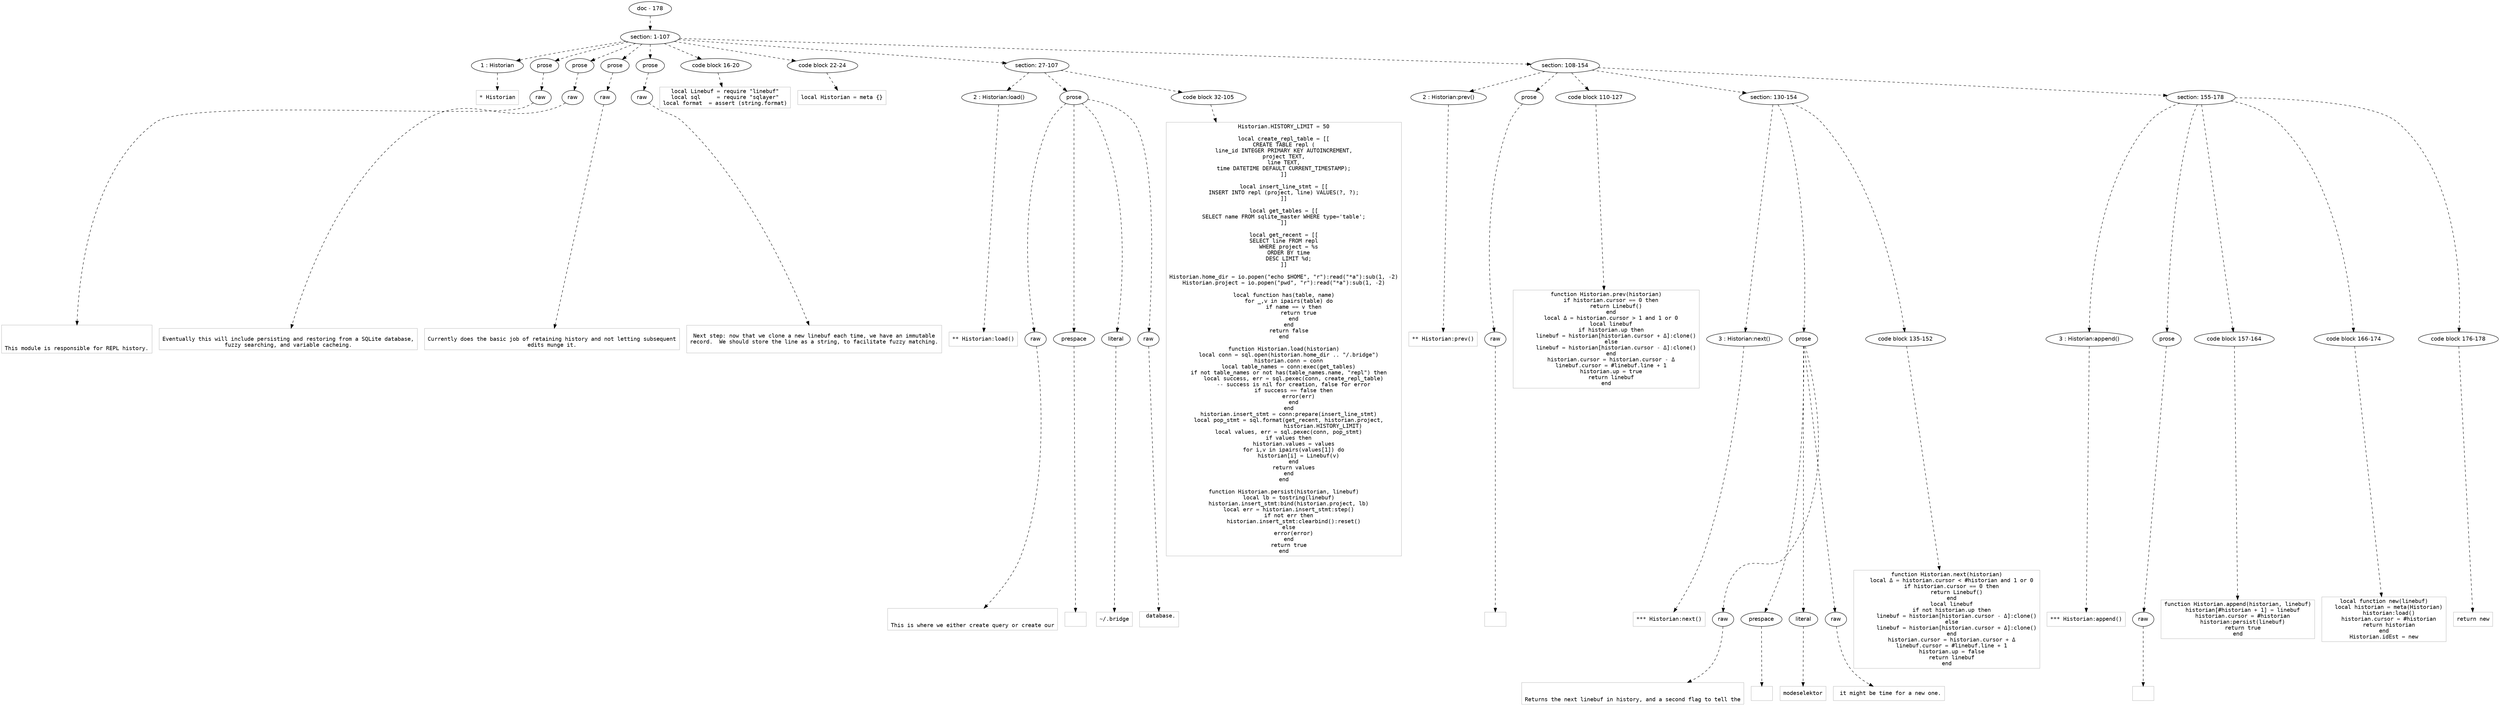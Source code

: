 digraph lpegNode {

node [fontname=Helvetica]
edge [style=dashed]

doc_0 [label="doc - 178"]


doc_0 -> { section_1}
{rank=same; section_1}

section_1 [label="section: 1-107"]


// END RANK doc_0

section_1 -> { header_2 prose_3 prose_4 prose_5 prose_6 codeblock_7 codeblock_8 section_9 section_10}
{rank=same; header_2 prose_3 prose_4 prose_5 prose_6 codeblock_7 codeblock_8 section_9 section_10}

header_2 [label="1 : Historian"]

prose_3 [label="prose"]

prose_4 [label="prose"]

prose_5 [label="prose"]

prose_6 [label="prose"]

codeblock_7 [label="code block 16-20"]

codeblock_8 [label="code block 22-24"]

section_9 [label="section: 27-107"]

section_10 [label="section: 108-154"]


// END RANK section_1

header_2 -> leaf_11
leaf_11  [color=Gray,shape=rectangle,fontname=Inconsolata,label="* Historian"]
// END RANK header_2

prose_3 -> { raw_12}
{rank=same; raw_12}

raw_12 [label="raw"]


// END RANK prose_3

raw_12 -> leaf_13
leaf_13  [color=Gray,shape=rectangle,fontname=Inconsolata,label="


This module is responsible for REPL history.
"]
// END RANK raw_12

prose_4 -> { raw_14}
{rank=same; raw_14}

raw_14 [label="raw"]


// END RANK prose_4

raw_14 -> leaf_15
leaf_15  [color=Gray,shape=rectangle,fontname=Inconsolata,label="
Eventually this will include persisting and restoring from a SQLite database,
fuzzy searching, and variable cacheing.
"]
// END RANK raw_14

prose_5 -> { raw_16}
{rank=same; raw_16}

raw_16 [label="raw"]


// END RANK prose_5

raw_16 -> leaf_17
leaf_17  [color=Gray,shape=rectangle,fontname=Inconsolata,label="
Currently does the basic job of retaining history and not letting subsequent
edits munge it.
"]
// END RANK raw_16

prose_6 -> { raw_18}
{rank=same; raw_18}

raw_18 [label="raw"]


// END RANK prose_6

raw_18 -> leaf_19
leaf_19  [color=Gray,shape=rectangle,fontname=Inconsolata,label="
Next step: now that we clone a new linebuf each time, we have an immutable
record.  We should store the line as a string, to facilitate fuzzy matching.

"]
// END RANK raw_18

codeblock_7 -> leaf_20
leaf_20  [color=Gray,shape=rectangle,fontname=Inconsolata,label="local Linebuf = require \"linebuf\"
local sql     = require \"sqlayer\"
local format  = assert (string.format)"]
// END RANK codeblock_7

codeblock_8 -> leaf_21
leaf_21  [color=Gray,shape=rectangle,fontname=Inconsolata,label="local Historian = meta {}"]
// END RANK codeblock_8

section_9 -> { header_22 prose_23 codeblock_24}
{rank=same; header_22 prose_23 codeblock_24}

header_22 [label="2 : Historian:load()"]

prose_23 [label="prose"]

codeblock_24 [label="code block 32-105"]


// END RANK section_9

header_22 -> leaf_25
leaf_25  [color=Gray,shape=rectangle,fontname=Inconsolata,label="** Historian:load()"]
// END RANK header_22

prose_23 -> { raw_26 prespace_27 literal_28 raw_29}
{rank=same; raw_26 prespace_27 literal_28 raw_29}

raw_26 [label="raw"]

prespace_27 [label="prespace"]

literal_28 [label="literal"]

raw_29 [label="raw"]


// END RANK prose_23

raw_26 -> leaf_30
leaf_30  [color=Gray,shape=rectangle,fontname=Inconsolata,label="

This is where we either create query or create our"]
// END RANK raw_26

prespace_27 -> leaf_31
leaf_31  [color=Gray,shape=rectangle,fontname=Inconsolata,label=" "]
// END RANK prespace_27

literal_28 -> leaf_32
leaf_32  [color=Gray,shape=rectangle,fontname=Inconsolata,label="~/.bridge"]
// END RANK literal_28

raw_29 -> leaf_33
leaf_33  [color=Gray,shape=rectangle,fontname=Inconsolata,label=" database.

"]
// END RANK raw_29

codeblock_24 -> leaf_34
leaf_34  [color=Gray,shape=rectangle,fontname=Inconsolata,label="Historian.HISTORY_LIMIT = 50

local create_repl_table = [[
CREATE TABLE repl (
line_id INTEGER PRIMARY KEY AUTOINCREMENT,
project TEXT,
line TEXT,
time DATETIME DEFAULT CURRENT_TIMESTAMP);
]]

local insert_line_stmt = [[
INSERT INTO repl (project, line) VALUES(?, ?);
]]

local get_tables = [[
SELECT name FROM sqlite_master WHERE type='table';
]]

local get_recent = [[
SELECT line FROM repl
   WHERE project = %s
   ORDER BY time
   DESC LIMIT %d;
]]

Historian.home_dir = io.popen(\"echo $HOME\", \"r\"):read(\"*a\"):sub(1, -2)
Historian.project = io.popen(\"pwd\", \"r\"):read(\"*a\"):sub(1, -2)

local function has(table, name)
   for _,v in ipairs(table) do
      if name == v then
         return true
      end
   end
   return false
end

function Historian.load(historian)
   local conn = sql.open(historian.home_dir .. \"/.bridge\")
   historian.conn = conn
   local table_names = conn:exec(get_tables)
   if not table_names or not has(table_names.name, \"repl\") then
      local success, err = sql.pexec(conn, create_repl_table)
      -- success is nil for creation, false for error
      if success == false then
         error(err)
      end
   end
   historian.insert_stmt = conn:prepare(insert_line_stmt)
   local pop_stmt = sql.format(get_recent, historian.project,
                        historian.HISTORY_LIMIT)
   local values, err = sql.pexec(conn, pop_stmt)
   if values then
      historian.values = values
      for i,v in ipairs(values[1]) do
         historian[i] = Linebuf(v)
      end
      return values
   end
end

function Historian.persist(historian, linebuf)
   local lb = tostring(linebuf)
   historian.insert_stmt:bind(historian.project, lb)
   local err = historian.insert_stmt:step()
   if not err then
      historian.insert_stmt:clearbind():reset()
   else
      error(error)
   end
   return true
end"]
// END RANK codeblock_24

section_10 -> { header_35 prose_36 codeblock_37 section_38 section_39}
{rank=same; header_35 prose_36 codeblock_37 section_38 section_39}

header_35 [label="2 : Historian:prev()"]

prose_36 [label="prose"]

codeblock_37 [label="code block 110-127"]

section_38 [label="section: 130-154"]

section_39 [label="section: 155-178"]


// END RANK section_10

header_35 -> leaf_40
leaf_40  [color=Gray,shape=rectangle,fontname=Inconsolata,label="** Historian:prev()"]
// END RANK header_35

prose_36 -> { raw_41}
{rank=same; raw_41}

raw_41 [label="raw"]


// END RANK prose_36

raw_41 -> leaf_42
leaf_42  [color=Gray,shape=rectangle,fontname=Inconsolata,label="
"]
// END RANK raw_41

codeblock_37 -> leaf_43
leaf_43  [color=Gray,shape=rectangle,fontname=Inconsolata,label="function Historian.prev(historian)
   if historian.cursor == 0 then
      return Linebuf()
   end
   local Δ = historian.cursor > 1 and 1 or 0
   local linebuf
   if historian.up then
      linebuf = historian[historian.cursor + Δ]:clone()
   else
      linebuf = historian[historian.cursor - Δ]:clone()
   end
   historian.cursor = historian.cursor - Δ
   linebuf.cursor = #linebuf.line + 1
   historian.up = true
   return linebuf
end"]
// END RANK codeblock_37

section_38 -> { header_44 prose_45 codeblock_46}
{rank=same; header_44 prose_45 codeblock_46}

header_44 [label="3 : Historian:next()"]

prose_45 [label="prose"]

codeblock_46 [label="code block 135-152"]


// END RANK section_38

header_44 -> leaf_47
leaf_47  [color=Gray,shape=rectangle,fontname=Inconsolata,label="*** Historian:next()"]
// END RANK header_44

prose_45 -> { raw_48 prespace_49 literal_50 raw_51}
{rank=same; raw_48 prespace_49 literal_50 raw_51}

raw_48 [label="raw"]

prespace_49 [label="prespace"]

literal_50 [label="literal"]

raw_51 [label="raw"]


// END RANK prose_45

raw_48 -> leaf_52
leaf_52  [color=Gray,shape=rectangle,fontname=Inconsolata,label="

Returns the next linebuf in history, and a second flag to tell the"]
// END RANK raw_48

prespace_49 -> leaf_53
leaf_53  [color=Gray,shape=rectangle,fontname=Inconsolata,label=""]
// END RANK prespace_49

literal_50 -> leaf_54
leaf_54  [color=Gray,shape=rectangle,fontname=Inconsolata,label="modeselektor"]
// END RANK literal_50

raw_51 -> leaf_55
leaf_55  [color=Gray,shape=rectangle,fontname=Inconsolata,label=" it might be time for a new one.
"]
// END RANK raw_51

codeblock_46 -> leaf_56
leaf_56  [color=Gray,shape=rectangle,fontname=Inconsolata,label="function Historian.next(historian)
   local Δ = historian.cursor < #historian and 1 or 0
   if historian.cursor == 0 then
      return Linebuf()
   end
   local linebuf
   if not historian.up then
      linebuf = historian[historian.cursor - Δ]:clone()
   else
      linebuf = historian[historian.cursor + Δ]:clone()
   end
   historian.cursor = historian.cursor + Δ
   linebuf.cursor = #linebuf.line + 1
   historian.up = false
   return linebuf
end"]
// END RANK codeblock_46

section_39 -> { header_57 prose_58 codeblock_59 codeblock_60 codeblock_61}
{rank=same; header_57 prose_58 codeblock_59 codeblock_60 codeblock_61}

header_57 [label="3 : Historian:append()"]

prose_58 [label="prose"]

codeblock_59 [label="code block 157-164"]

codeblock_60 [label="code block 166-174"]

codeblock_61 [label="code block 176-178"]


// END RANK section_39

header_57 -> leaf_62
leaf_62  [color=Gray,shape=rectangle,fontname=Inconsolata,label="*** Historian:append()"]
// END RANK header_57

prose_58 -> { raw_63}
{rank=same; raw_63}

raw_63 [label="raw"]


// END RANK prose_58

raw_63 -> leaf_64
leaf_64  [color=Gray,shape=rectangle,fontname=Inconsolata,label="
"]
// END RANK raw_63

codeblock_59 -> leaf_65
leaf_65  [color=Gray,shape=rectangle,fontname=Inconsolata,label="function Historian.append(historian, linebuf)
   historian[#historian + 1] = linebuf
   historian.cursor = #historian
   historian:persist(linebuf)
   return true
end"]
// END RANK codeblock_59

codeblock_60 -> leaf_66
leaf_66  [color=Gray,shape=rectangle,fontname=Inconsolata,label="local function new(linebuf)
   local historian = meta(Historian)
   historian:load()
   historian.cursor = #historian
   return historian
end
Historian.idEst = new"]
// END RANK codeblock_60

codeblock_61 -> leaf_67
leaf_67  [color=Gray,shape=rectangle,fontname=Inconsolata,label="return new"]
// END RANK codeblock_61


}
